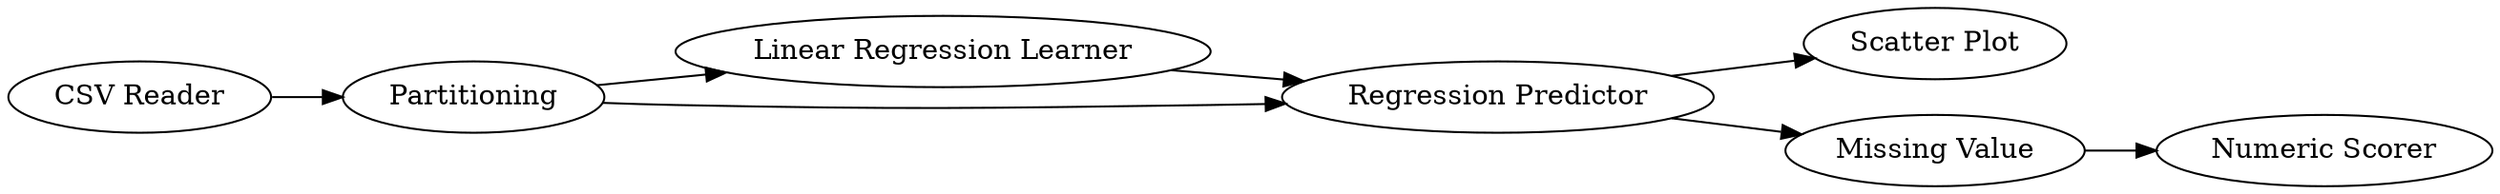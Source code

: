 digraph {
	"4404491395326171119_46" [label="Linear Regression Learner"]
	"4404491395326171119_44" [label="CSV Reader"]
	"4404491395326171119_49" [label="Numeric Scorer"]
	"4404491395326171119_50" [label="Scatter Plot"]
	"4404491395326171119_45" [label=Partitioning]
	"4404491395326171119_47" [label="Regression Predictor"]
	"4404491395326171119_48" [label="Missing Value"]
	"4404491395326171119_45" -> "4404491395326171119_47"
	"4404491395326171119_45" -> "4404491395326171119_46"
	"4404491395326171119_44" -> "4404491395326171119_45"
	"4404491395326171119_46" -> "4404491395326171119_47"
	"4404491395326171119_47" -> "4404491395326171119_50"
	"4404491395326171119_48" -> "4404491395326171119_49"
	"4404491395326171119_47" -> "4404491395326171119_48"
	rankdir=LR
}
